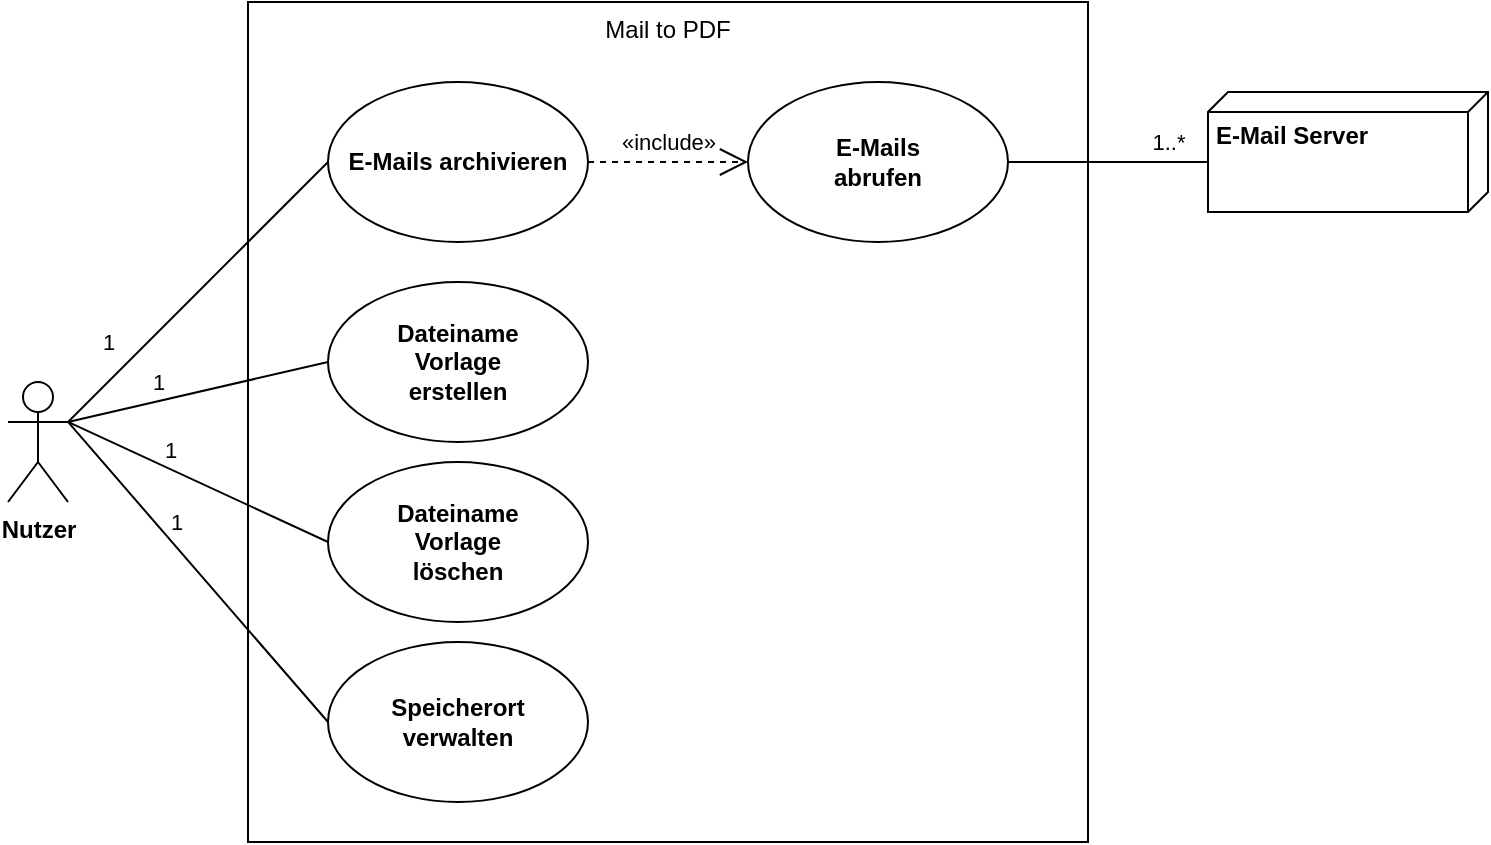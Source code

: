<mxfile version="13.4.2" type="device"><diagram id="8o4jot_LDvJK4G_tHTqe" name="Page-1"><mxGraphModel dx="1422" dy="752" grid="1" gridSize="10" guides="1" tooltips="1" connect="1" arrows="1" fold="1" page="1" pageScale="1" pageWidth="827" pageHeight="1169" math="0" shadow="0"><root><mxCell id="0"/><mxCell id="1" parent="0"/><mxCell id="KGXMPvJzG-CdBeTMElgn-48" value="Mail to PDF" style="rounded=0;whiteSpace=wrap;html=1;verticalAlign=top;" vertex="1" parent="1"><mxGeometry x="160" y="140" width="420" height="420" as="geometry"/></mxCell><mxCell id="KGXMPvJzG-CdBeTMElgn-45" value="&lt;b&gt;Nutzer&lt;/b&gt;" style="shape=umlActor;verticalLabelPosition=bottom;verticalAlign=top;html=1;outlineConnect=0;" vertex="1" parent="1"><mxGeometry x="40" y="330" width="30" height="60" as="geometry"/></mxCell><mxCell id="KGXMPvJzG-CdBeTMElgn-46" value="&lt;b&gt;E-Mails archivieren&lt;br&gt;&lt;/b&gt;" style="ellipse;whiteSpace=wrap;html=1;" vertex="1" parent="1"><mxGeometry x="200" y="180" width="130" height="80" as="geometry"/></mxCell><mxCell id="KGXMPvJzG-CdBeTMElgn-47" value="" style="endArrow=none;html=1;strokeColor=#000000;exitX=1;exitY=0.333;exitDx=0;exitDy=0;exitPerimeter=0;entryX=0;entryY=0.5;entryDx=0;entryDy=0;" edge="1" parent="1" source="KGXMPvJzG-CdBeTMElgn-45" target="KGXMPvJzG-CdBeTMElgn-46"><mxGeometry width="50" height="50" relative="1" as="geometry"><mxPoint x="430" y="410" as="sourcePoint"/><mxPoint x="480" y="360" as="targetPoint"/></mxGeometry></mxCell><mxCell id="KGXMPvJzG-CdBeTMElgn-51" value="1" style="edgeLabel;html=1;align=center;verticalAlign=middle;resizable=0;points=[];" vertex="1" connectable="0" parent="KGXMPvJzG-CdBeTMElgn-47"><mxGeometry x="-0.182" relative="1" as="geometry"><mxPoint x="-33.03" y="13.03" as="offset"/></mxGeometry></mxCell><mxCell id="KGXMPvJzG-CdBeTMElgn-49" value="&lt;div&gt;&lt;b&gt;Dateiname&lt;/b&gt;&lt;/div&gt;&lt;div&gt;&lt;b&gt; Vorlage&lt;/b&gt;&lt;/div&gt;&lt;div&gt;&lt;b&gt; erstellen&lt;/b&gt;&lt;/div&gt;" style="ellipse;whiteSpace=wrap;html=1;" vertex="1" parent="1"><mxGeometry x="200" y="280" width="130" height="80" as="geometry"/></mxCell><mxCell id="KGXMPvJzG-CdBeTMElgn-50" value="" style="endArrow=none;html=1;strokeColor=#000000;exitX=1;exitY=0.333;exitDx=0;exitDy=0;exitPerimeter=0;entryX=0;entryY=0.5;entryDx=0;entryDy=0;" edge="1" parent="1" source="KGXMPvJzG-CdBeTMElgn-45" target="KGXMPvJzG-CdBeTMElgn-49"><mxGeometry width="50" height="50" relative="1" as="geometry"><mxPoint x="110" y="230" as="sourcePoint"/><mxPoint x="220" y="230" as="targetPoint"/></mxGeometry></mxCell><mxCell id="KGXMPvJzG-CdBeTMElgn-52" value="1" style="edgeLabel;html=1;align=center;verticalAlign=middle;resizable=0;points=[];" vertex="1" connectable="0" parent="KGXMPvJzG-CdBeTMElgn-50"><mxGeometry x="-0.364" y="-3" relative="1" as="geometry"><mxPoint x="2.3" y="-13.94" as="offset"/></mxGeometry></mxCell><mxCell id="KGXMPvJzG-CdBeTMElgn-53" value="&lt;b&gt;E-Mails&lt;br&gt;abrufen&lt;br&gt;&lt;/b&gt;" style="ellipse;whiteSpace=wrap;html=1;" vertex="1" parent="1"><mxGeometry x="410" y="180" width="130" height="80" as="geometry"/></mxCell><mxCell id="KGXMPvJzG-CdBeTMElgn-54" value="«include»" style="endArrow=open;endSize=12;dashed=1;html=1;strokeColor=#000000;entryX=0;entryY=0.5;entryDx=0;entryDy=0;exitX=1;exitY=0.5;exitDx=0;exitDy=0;" edge="1" parent="1" source="KGXMPvJzG-CdBeTMElgn-46" target="KGXMPvJzG-CdBeTMElgn-53"><mxGeometry y="10" width="160" relative="1" as="geometry"><mxPoint x="380" y="390" as="sourcePoint"/><mxPoint x="540" y="390" as="targetPoint"/><Array as="points"><mxPoint x="370" y="220"/></Array><mxPoint as="offset"/></mxGeometry></mxCell><mxCell id="KGXMPvJzG-CdBeTMElgn-55" value="&lt;b&gt;E-Mail Server&lt;/b&gt;" style="verticalAlign=top;align=left;spacingTop=8;spacingLeft=2;spacingRight=12;shape=cube;size=10;direction=south;fontStyle=0;html=1;" vertex="1" parent="1"><mxGeometry x="640" y="185" width="140" height="60" as="geometry"/></mxCell><mxCell id="KGXMPvJzG-CdBeTMElgn-56" value="" style="endArrow=none;html=1;strokeColor=#000000;entryX=0;entryY=0;entryDx=35;entryDy=140;entryPerimeter=0;exitX=1;exitY=0.5;exitDx=0;exitDy=0;" edge="1" parent="1" source="KGXMPvJzG-CdBeTMElgn-53" target="KGXMPvJzG-CdBeTMElgn-55"><mxGeometry width="50" height="50" relative="1" as="geometry"><mxPoint x="430" y="410" as="sourcePoint"/><mxPoint x="480" y="360" as="targetPoint"/></mxGeometry></mxCell><mxCell id="KGXMPvJzG-CdBeTMElgn-61" value="1..*" style="edgeLabel;html=1;align=center;verticalAlign=middle;resizable=0;points=[];" vertex="1" connectable="0" parent="KGXMPvJzG-CdBeTMElgn-56"><mxGeometry x="0.2" y="-1" relative="1" as="geometry"><mxPoint x="20" y="-11" as="offset"/></mxGeometry></mxCell><mxCell id="KGXMPvJzG-CdBeTMElgn-62" value="&lt;div&gt;&lt;b&gt;Dateiname&lt;/b&gt;&lt;/div&gt;&lt;div&gt;&lt;b&gt; Vorlage&lt;/b&gt;&lt;/div&gt;&lt;div&gt;&lt;b&gt;löschen&lt;/b&gt;&lt;/div&gt;" style="ellipse;whiteSpace=wrap;html=1;" vertex="1" parent="1"><mxGeometry x="200" y="370" width="130" height="80" as="geometry"/></mxCell><mxCell id="KGXMPvJzG-CdBeTMElgn-63" value="" style="endArrow=none;html=1;strokeColor=#000000;exitX=1;exitY=0.333;exitDx=0;exitDy=0;exitPerimeter=0;entryX=0;entryY=0.5;entryDx=0;entryDy=0;" edge="1" parent="1" source="KGXMPvJzG-CdBeTMElgn-45" target="KGXMPvJzG-CdBeTMElgn-62"><mxGeometry width="50" height="50" relative="1" as="geometry"><mxPoint x="110" y="246" as="sourcePoint"/><mxPoint x="210" y="346" as="targetPoint"/></mxGeometry></mxCell><mxCell id="KGXMPvJzG-CdBeTMElgn-64" value="1" style="edgeLabel;html=1;align=center;verticalAlign=middle;resizable=0;points=[];" vertex="1" connectable="0" parent="KGXMPvJzG-CdBeTMElgn-63"><mxGeometry x="-0.364" y="-3" relative="1" as="geometry"><mxPoint x="10.98" y="-8" as="offset"/></mxGeometry></mxCell><mxCell id="KGXMPvJzG-CdBeTMElgn-65" value="&lt;b&gt;Speicherort&lt;br&gt;verwalten&lt;br&gt;&lt;/b&gt;" style="ellipse;whiteSpace=wrap;html=1;" vertex="1" parent="1"><mxGeometry x="200" y="460" width="130" height="80" as="geometry"/></mxCell><mxCell id="KGXMPvJzG-CdBeTMElgn-66" value="" style="endArrow=none;html=1;strokeColor=#000000;exitX=1;exitY=0.333;exitDx=0;exitDy=0;exitPerimeter=0;entryX=0;entryY=0.5;entryDx=0;entryDy=0;" edge="1" parent="1" source="KGXMPvJzG-CdBeTMElgn-45" target="KGXMPvJzG-CdBeTMElgn-65"><mxGeometry width="50" height="50" relative="1" as="geometry"><mxPoint x="110" y="273" as="sourcePoint"/><mxPoint x="210" y="463" as="targetPoint"/></mxGeometry></mxCell><mxCell id="KGXMPvJzG-CdBeTMElgn-67" value="1" style="edgeLabel;html=1;align=center;verticalAlign=middle;resizable=0;points=[];" vertex="1" connectable="0" parent="KGXMPvJzG-CdBeTMElgn-66"><mxGeometry x="-0.364" y="-3" relative="1" as="geometry"><mxPoint x="14.98" y="0.43" as="offset"/></mxGeometry></mxCell></root></mxGraphModel></diagram></mxfile>